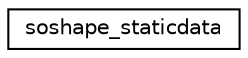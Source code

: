 digraph "Graphical Class Hierarchy"
{
 // LATEX_PDF_SIZE
  edge [fontname="Helvetica",fontsize="10",labelfontname="Helvetica",labelfontsize="10"];
  node [fontname="Helvetica",fontsize="10",shape=record];
  rankdir="LR";
  Node0 [label="soshape_staticdata",height=0.2,width=0.4,color="black", fillcolor="white", style="filled",URL="$structsoshape__staticdata.html",tooltip=" "];
}
